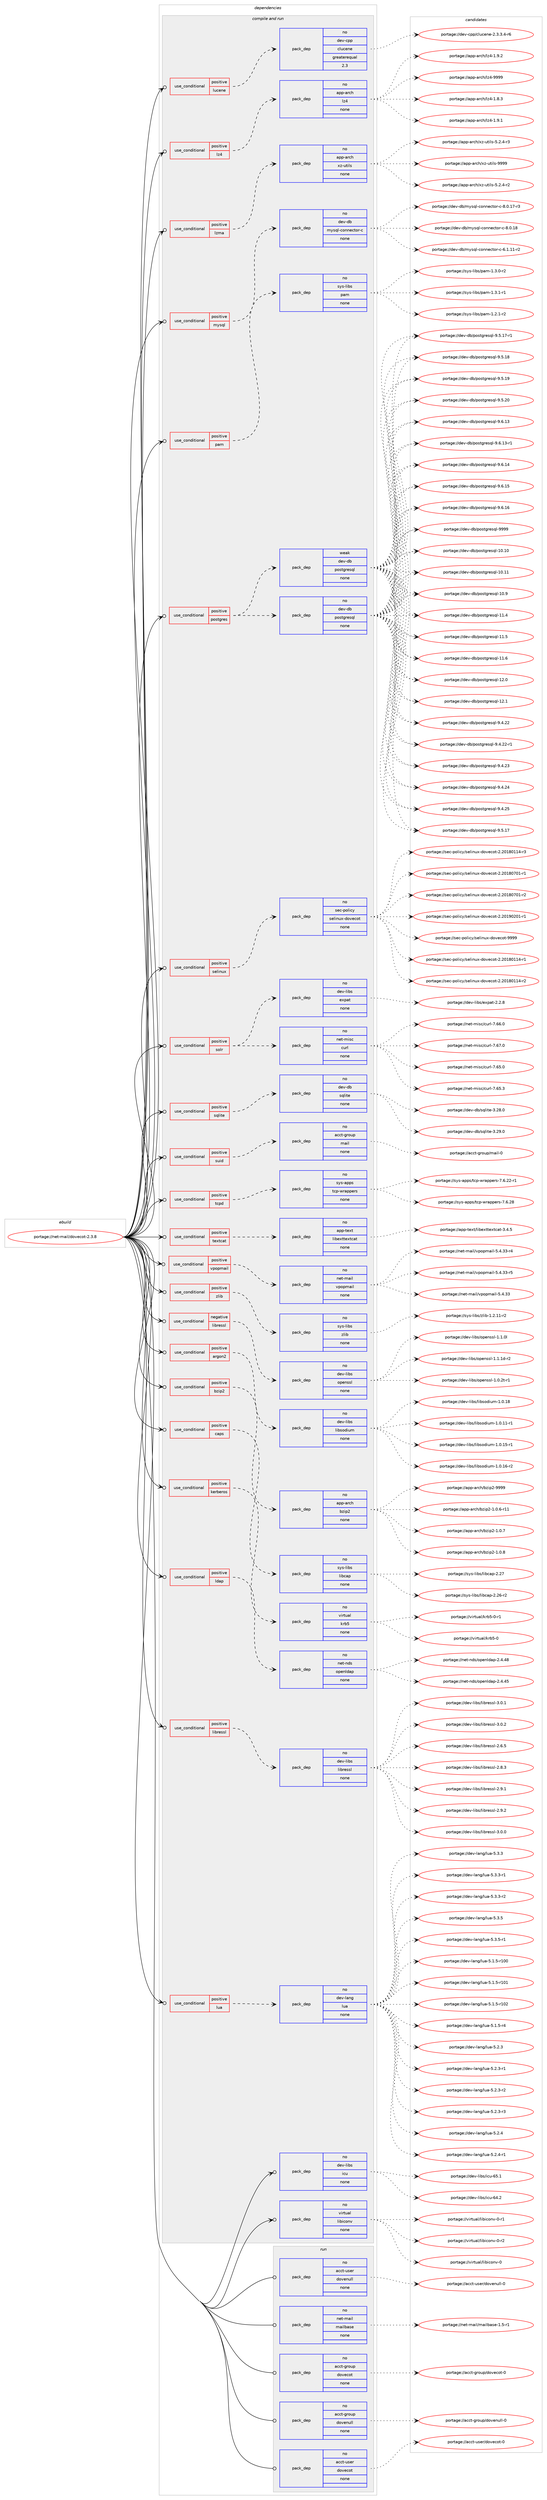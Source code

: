 digraph prolog {

# *************
# Graph options
# *************

newrank=true;
concentrate=true;
compound=true;
graph [rankdir=LR,fontname=Helvetica,fontsize=10,ranksep=1.5];#, ranksep=2.5, nodesep=0.2];
edge  [arrowhead=vee];
node  [fontname=Helvetica,fontsize=10];

# **********
# The ebuild
# **********

subgraph cluster_leftcol {
color=gray;
rank=same;
label=<<i>ebuild</i>>;
id [label="portage://net-mail/dovecot-2.3.8", color=red, width=4, href="../net-mail/dovecot-2.3.8.svg"];
}

# ****************
# The dependencies
# ****************

subgraph cluster_midcol {
color=gray;
label=<<i>dependencies</i>>;
subgraph cluster_compile {
fillcolor="#eeeeee";
style=filled;
label=<<i>compile</i>>;
}
subgraph cluster_compileandrun {
fillcolor="#eeeeee";
style=filled;
label=<<i>compile and run</i>>;
subgraph cond90766 {
dependency362582 [label=<<TABLE BORDER="0" CELLBORDER="1" CELLSPACING="0" CELLPADDING="4"><TR><TD ROWSPAN="3" CELLPADDING="10">use_conditional</TD></TR><TR><TD>negative</TD></TR><TR><TD>libressl</TD></TR></TABLE>>, shape=none, color=red];
subgraph pack265773 {
dependency362583 [label=<<TABLE BORDER="0" CELLBORDER="1" CELLSPACING="0" CELLPADDING="4" WIDTH="220"><TR><TD ROWSPAN="6" CELLPADDING="30">pack_dep</TD></TR><TR><TD WIDTH="110">no</TD></TR><TR><TD>dev-libs</TD></TR><TR><TD>openssl</TD></TR><TR><TD>none</TD></TR><TR><TD></TD></TR></TABLE>>, shape=none, color=blue];
}
dependency362582:e -> dependency362583:w [weight=20,style="dashed",arrowhead="vee"];
}
id:e -> dependency362582:w [weight=20,style="solid",arrowhead="odotvee"];
subgraph cond90767 {
dependency362584 [label=<<TABLE BORDER="0" CELLBORDER="1" CELLSPACING="0" CELLPADDING="4"><TR><TD ROWSPAN="3" CELLPADDING="10">use_conditional</TD></TR><TR><TD>positive</TD></TR><TR><TD>argon2</TD></TR></TABLE>>, shape=none, color=red];
subgraph pack265774 {
dependency362585 [label=<<TABLE BORDER="0" CELLBORDER="1" CELLSPACING="0" CELLPADDING="4" WIDTH="220"><TR><TD ROWSPAN="6" CELLPADDING="30">pack_dep</TD></TR><TR><TD WIDTH="110">no</TD></TR><TR><TD>dev-libs</TD></TR><TR><TD>libsodium</TD></TR><TR><TD>none</TD></TR><TR><TD></TD></TR></TABLE>>, shape=none, color=blue];
}
dependency362584:e -> dependency362585:w [weight=20,style="dashed",arrowhead="vee"];
}
id:e -> dependency362584:w [weight=20,style="solid",arrowhead="odotvee"];
subgraph cond90768 {
dependency362586 [label=<<TABLE BORDER="0" CELLBORDER="1" CELLSPACING="0" CELLPADDING="4"><TR><TD ROWSPAN="3" CELLPADDING="10">use_conditional</TD></TR><TR><TD>positive</TD></TR><TR><TD>bzip2</TD></TR></TABLE>>, shape=none, color=red];
subgraph pack265775 {
dependency362587 [label=<<TABLE BORDER="0" CELLBORDER="1" CELLSPACING="0" CELLPADDING="4" WIDTH="220"><TR><TD ROWSPAN="6" CELLPADDING="30">pack_dep</TD></TR><TR><TD WIDTH="110">no</TD></TR><TR><TD>app-arch</TD></TR><TR><TD>bzip2</TD></TR><TR><TD>none</TD></TR><TR><TD></TD></TR></TABLE>>, shape=none, color=blue];
}
dependency362586:e -> dependency362587:w [weight=20,style="dashed",arrowhead="vee"];
}
id:e -> dependency362586:w [weight=20,style="solid",arrowhead="odotvee"];
subgraph cond90769 {
dependency362588 [label=<<TABLE BORDER="0" CELLBORDER="1" CELLSPACING="0" CELLPADDING="4"><TR><TD ROWSPAN="3" CELLPADDING="10">use_conditional</TD></TR><TR><TD>positive</TD></TR><TR><TD>caps</TD></TR></TABLE>>, shape=none, color=red];
subgraph pack265776 {
dependency362589 [label=<<TABLE BORDER="0" CELLBORDER="1" CELLSPACING="0" CELLPADDING="4" WIDTH="220"><TR><TD ROWSPAN="6" CELLPADDING="30">pack_dep</TD></TR><TR><TD WIDTH="110">no</TD></TR><TR><TD>sys-libs</TD></TR><TR><TD>libcap</TD></TR><TR><TD>none</TD></TR><TR><TD></TD></TR></TABLE>>, shape=none, color=blue];
}
dependency362588:e -> dependency362589:w [weight=20,style="dashed",arrowhead="vee"];
}
id:e -> dependency362588:w [weight=20,style="solid",arrowhead="odotvee"];
subgraph cond90770 {
dependency362590 [label=<<TABLE BORDER="0" CELLBORDER="1" CELLSPACING="0" CELLPADDING="4"><TR><TD ROWSPAN="3" CELLPADDING="10">use_conditional</TD></TR><TR><TD>positive</TD></TR><TR><TD>kerberos</TD></TR></TABLE>>, shape=none, color=red];
subgraph pack265777 {
dependency362591 [label=<<TABLE BORDER="0" CELLBORDER="1" CELLSPACING="0" CELLPADDING="4" WIDTH="220"><TR><TD ROWSPAN="6" CELLPADDING="30">pack_dep</TD></TR><TR><TD WIDTH="110">no</TD></TR><TR><TD>virtual</TD></TR><TR><TD>krb5</TD></TR><TR><TD>none</TD></TR><TR><TD></TD></TR></TABLE>>, shape=none, color=blue];
}
dependency362590:e -> dependency362591:w [weight=20,style="dashed",arrowhead="vee"];
}
id:e -> dependency362590:w [weight=20,style="solid",arrowhead="odotvee"];
subgraph cond90771 {
dependency362592 [label=<<TABLE BORDER="0" CELLBORDER="1" CELLSPACING="0" CELLPADDING="4"><TR><TD ROWSPAN="3" CELLPADDING="10">use_conditional</TD></TR><TR><TD>positive</TD></TR><TR><TD>ldap</TD></TR></TABLE>>, shape=none, color=red];
subgraph pack265778 {
dependency362593 [label=<<TABLE BORDER="0" CELLBORDER="1" CELLSPACING="0" CELLPADDING="4" WIDTH="220"><TR><TD ROWSPAN="6" CELLPADDING="30">pack_dep</TD></TR><TR><TD WIDTH="110">no</TD></TR><TR><TD>net-nds</TD></TR><TR><TD>openldap</TD></TR><TR><TD>none</TD></TR><TR><TD></TD></TR></TABLE>>, shape=none, color=blue];
}
dependency362592:e -> dependency362593:w [weight=20,style="dashed",arrowhead="vee"];
}
id:e -> dependency362592:w [weight=20,style="solid",arrowhead="odotvee"];
subgraph cond90772 {
dependency362594 [label=<<TABLE BORDER="0" CELLBORDER="1" CELLSPACING="0" CELLPADDING="4"><TR><TD ROWSPAN="3" CELLPADDING="10">use_conditional</TD></TR><TR><TD>positive</TD></TR><TR><TD>libressl</TD></TR></TABLE>>, shape=none, color=red];
subgraph pack265779 {
dependency362595 [label=<<TABLE BORDER="0" CELLBORDER="1" CELLSPACING="0" CELLPADDING="4" WIDTH="220"><TR><TD ROWSPAN="6" CELLPADDING="30">pack_dep</TD></TR><TR><TD WIDTH="110">no</TD></TR><TR><TD>dev-libs</TD></TR><TR><TD>libressl</TD></TR><TR><TD>none</TD></TR><TR><TD></TD></TR></TABLE>>, shape=none, color=blue];
}
dependency362594:e -> dependency362595:w [weight=20,style="dashed",arrowhead="vee"];
}
id:e -> dependency362594:w [weight=20,style="solid",arrowhead="odotvee"];
subgraph cond90773 {
dependency362596 [label=<<TABLE BORDER="0" CELLBORDER="1" CELLSPACING="0" CELLPADDING="4"><TR><TD ROWSPAN="3" CELLPADDING="10">use_conditional</TD></TR><TR><TD>positive</TD></TR><TR><TD>lua</TD></TR></TABLE>>, shape=none, color=red];
subgraph pack265780 {
dependency362597 [label=<<TABLE BORDER="0" CELLBORDER="1" CELLSPACING="0" CELLPADDING="4" WIDTH="220"><TR><TD ROWSPAN="6" CELLPADDING="30">pack_dep</TD></TR><TR><TD WIDTH="110">no</TD></TR><TR><TD>dev-lang</TD></TR><TR><TD>lua</TD></TR><TR><TD>none</TD></TR><TR><TD></TD></TR></TABLE>>, shape=none, color=blue];
}
dependency362596:e -> dependency362597:w [weight=20,style="dashed",arrowhead="vee"];
}
id:e -> dependency362596:w [weight=20,style="solid",arrowhead="odotvee"];
subgraph cond90774 {
dependency362598 [label=<<TABLE BORDER="0" CELLBORDER="1" CELLSPACING="0" CELLPADDING="4"><TR><TD ROWSPAN="3" CELLPADDING="10">use_conditional</TD></TR><TR><TD>positive</TD></TR><TR><TD>lucene</TD></TR></TABLE>>, shape=none, color=red];
subgraph pack265781 {
dependency362599 [label=<<TABLE BORDER="0" CELLBORDER="1" CELLSPACING="0" CELLPADDING="4" WIDTH="220"><TR><TD ROWSPAN="6" CELLPADDING="30">pack_dep</TD></TR><TR><TD WIDTH="110">no</TD></TR><TR><TD>dev-cpp</TD></TR><TR><TD>clucene</TD></TR><TR><TD>greaterequal</TD></TR><TR><TD>2.3</TD></TR></TABLE>>, shape=none, color=blue];
}
dependency362598:e -> dependency362599:w [weight=20,style="dashed",arrowhead="vee"];
}
id:e -> dependency362598:w [weight=20,style="solid",arrowhead="odotvee"];
subgraph cond90775 {
dependency362600 [label=<<TABLE BORDER="0" CELLBORDER="1" CELLSPACING="0" CELLPADDING="4"><TR><TD ROWSPAN="3" CELLPADDING="10">use_conditional</TD></TR><TR><TD>positive</TD></TR><TR><TD>lz4</TD></TR></TABLE>>, shape=none, color=red];
subgraph pack265782 {
dependency362601 [label=<<TABLE BORDER="0" CELLBORDER="1" CELLSPACING="0" CELLPADDING="4" WIDTH="220"><TR><TD ROWSPAN="6" CELLPADDING="30">pack_dep</TD></TR><TR><TD WIDTH="110">no</TD></TR><TR><TD>app-arch</TD></TR><TR><TD>lz4</TD></TR><TR><TD>none</TD></TR><TR><TD></TD></TR></TABLE>>, shape=none, color=blue];
}
dependency362600:e -> dependency362601:w [weight=20,style="dashed",arrowhead="vee"];
}
id:e -> dependency362600:w [weight=20,style="solid",arrowhead="odotvee"];
subgraph cond90776 {
dependency362602 [label=<<TABLE BORDER="0" CELLBORDER="1" CELLSPACING="0" CELLPADDING="4"><TR><TD ROWSPAN="3" CELLPADDING="10">use_conditional</TD></TR><TR><TD>positive</TD></TR><TR><TD>lzma</TD></TR></TABLE>>, shape=none, color=red];
subgraph pack265783 {
dependency362603 [label=<<TABLE BORDER="0" CELLBORDER="1" CELLSPACING="0" CELLPADDING="4" WIDTH="220"><TR><TD ROWSPAN="6" CELLPADDING="30">pack_dep</TD></TR><TR><TD WIDTH="110">no</TD></TR><TR><TD>app-arch</TD></TR><TR><TD>xz-utils</TD></TR><TR><TD>none</TD></TR><TR><TD></TD></TR></TABLE>>, shape=none, color=blue];
}
dependency362602:e -> dependency362603:w [weight=20,style="dashed",arrowhead="vee"];
}
id:e -> dependency362602:w [weight=20,style="solid",arrowhead="odotvee"];
subgraph cond90777 {
dependency362604 [label=<<TABLE BORDER="0" CELLBORDER="1" CELLSPACING="0" CELLPADDING="4"><TR><TD ROWSPAN="3" CELLPADDING="10">use_conditional</TD></TR><TR><TD>positive</TD></TR><TR><TD>mysql</TD></TR></TABLE>>, shape=none, color=red];
subgraph pack265784 {
dependency362605 [label=<<TABLE BORDER="0" CELLBORDER="1" CELLSPACING="0" CELLPADDING="4" WIDTH="220"><TR><TD ROWSPAN="6" CELLPADDING="30">pack_dep</TD></TR><TR><TD WIDTH="110">no</TD></TR><TR><TD>dev-db</TD></TR><TR><TD>mysql-connector-c</TD></TR><TR><TD>none</TD></TR><TR><TD></TD></TR></TABLE>>, shape=none, color=blue];
}
dependency362604:e -> dependency362605:w [weight=20,style="dashed",arrowhead="vee"];
}
id:e -> dependency362604:w [weight=20,style="solid",arrowhead="odotvee"];
subgraph cond90778 {
dependency362606 [label=<<TABLE BORDER="0" CELLBORDER="1" CELLSPACING="0" CELLPADDING="4"><TR><TD ROWSPAN="3" CELLPADDING="10">use_conditional</TD></TR><TR><TD>positive</TD></TR><TR><TD>pam</TD></TR></TABLE>>, shape=none, color=red];
subgraph pack265785 {
dependency362607 [label=<<TABLE BORDER="0" CELLBORDER="1" CELLSPACING="0" CELLPADDING="4" WIDTH="220"><TR><TD ROWSPAN="6" CELLPADDING="30">pack_dep</TD></TR><TR><TD WIDTH="110">no</TD></TR><TR><TD>sys-libs</TD></TR><TR><TD>pam</TD></TR><TR><TD>none</TD></TR><TR><TD></TD></TR></TABLE>>, shape=none, color=blue];
}
dependency362606:e -> dependency362607:w [weight=20,style="dashed",arrowhead="vee"];
}
id:e -> dependency362606:w [weight=20,style="solid",arrowhead="odotvee"];
subgraph cond90779 {
dependency362608 [label=<<TABLE BORDER="0" CELLBORDER="1" CELLSPACING="0" CELLPADDING="4"><TR><TD ROWSPAN="3" CELLPADDING="10">use_conditional</TD></TR><TR><TD>positive</TD></TR><TR><TD>postgres</TD></TR></TABLE>>, shape=none, color=red];
subgraph pack265786 {
dependency362609 [label=<<TABLE BORDER="0" CELLBORDER="1" CELLSPACING="0" CELLPADDING="4" WIDTH="220"><TR><TD ROWSPAN="6" CELLPADDING="30">pack_dep</TD></TR><TR><TD WIDTH="110">no</TD></TR><TR><TD>dev-db</TD></TR><TR><TD>postgresql</TD></TR><TR><TD>none</TD></TR><TR><TD></TD></TR></TABLE>>, shape=none, color=blue];
}
dependency362608:e -> dependency362609:w [weight=20,style="dashed",arrowhead="vee"];
subgraph pack265787 {
dependency362610 [label=<<TABLE BORDER="0" CELLBORDER="1" CELLSPACING="0" CELLPADDING="4" WIDTH="220"><TR><TD ROWSPAN="6" CELLPADDING="30">pack_dep</TD></TR><TR><TD WIDTH="110">weak</TD></TR><TR><TD>dev-db</TD></TR><TR><TD>postgresql</TD></TR><TR><TD>none</TD></TR><TR><TD></TD></TR></TABLE>>, shape=none, color=blue];
}
dependency362608:e -> dependency362610:w [weight=20,style="dashed",arrowhead="vee"];
}
id:e -> dependency362608:w [weight=20,style="solid",arrowhead="odotvee"];
subgraph cond90780 {
dependency362611 [label=<<TABLE BORDER="0" CELLBORDER="1" CELLSPACING="0" CELLPADDING="4"><TR><TD ROWSPAN="3" CELLPADDING="10">use_conditional</TD></TR><TR><TD>positive</TD></TR><TR><TD>selinux</TD></TR></TABLE>>, shape=none, color=red];
subgraph pack265788 {
dependency362612 [label=<<TABLE BORDER="0" CELLBORDER="1" CELLSPACING="0" CELLPADDING="4" WIDTH="220"><TR><TD ROWSPAN="6" CELLPADDING="30">pack_dep</TD></TR><TR><TD WIDTH="110">no</TD></TR><TR><TD>sec-policy</TD></TR><TR><TD>selinux-dovecot</TD></TR><TR><TD>none</TD></TR><TR><TD></TD></TR></TABLE>>, shape=none, color=blue];
}
dependency362611:e -> dependency362612:w [weight=20,style="dashed",arrowhead="vee"];
}
id:e -> dependency362611:w [weight=20,style="solid",arrowhead="odotvee"];
subgraph cond90781 {
dependency362613 [label=<<TABLE BORDER="0" CELLBORDER="1" CELLSPACING="0" CELLPADDING="4"><TR><TD ROWSPAN="3" CELLPADDING="10">use_conditional</TD></TR><TR><TD>positive</TD></TR><TR><TD>solr</TD></TR></TABLE>>, shape=none, color=red];
subgraph pack265789 {
dependency362614 [label=<<TABLE BORDER="0" CELLBORDER="1" CELLSPACING="0" CELLPADDING="4" WIDTH="220"><TR><TD ROWSPAN="6" CELLPADDING="30">pack_dep</TD></TR><TR><TD WIDTH="110">no</TD></TR><TR><TD>net-misc</TD></TR><TR><TD>curl</TD></TR><TR><TD>none</TD></TR><TR><TD></TD></TR></TABLE>>, shape=none, color=blue];
}
dependency362613:e -> dependency362614:w [weight=20,style="dashed",arrowhead="vee"];
subgraph pack265790 {
dependency362615 [label=<<TABLE BORDER="0" CELLBORDER="1" CELLSPACING="0" CELLPADDING="4" WIDTH="220"><TR><TD ROWSPAN="6" CELLPADDING="30">pack_dep</TD></TR><TR><TD WIDTH="110">no</TD></TR><TR><TD>dev-libs</TD></TR><TR><TD>expat</TD></TR><TR><TD>none</TD></TR><TR><TD></TD></TR></TABLE>>, shape=none, color=blue];
}
dependency362613:e -> dependency362615:w [weight=20,style="dashed",arrowhead="vee"];
}
id:e -> dependency362613:w [weight=20,style="solid",arrowhead="odotvee"];
subgraph cond90782 {
dependency362616 [label=<<TABLE BORDER="0" CELLBORDER="1" CELLSPACING="0" CELLPADDING="4"><TR><TD ROWSPAN="3" CELLPADDING="10">use_conditional</TD></TR><TR><TD>positive</TD></TR><TR><TD>sqlite</TD></TR></TABLE>>, shape=none, color=red];
subgraph pack265791 {
dependency362617 [label=<<TABLE BORDER="0" CELLBORDER="1" CELLSPACING="0" CELLPADDING="4" WIDTH="220"><TR><TD ROWSPAN="6" CELLPADDING="30">pack_dep</TD></TR><TR><TD WIDTH="110">no</TD></TR><TR><TD>dev-db</TD></TR><TR><TD>sqlite</TD></TR><TR><TD>none</TD></TR><TR><TD></TD></TR></TABLE>>, shape=none, color=blue];
}
dependency362616:e -> dependency362617:w [weight=20,style="dashed",arrowhead="vee"];
}
id:e -> dependency362616:w [weight=20,style="solid",arrowhead="odotvee"];
subgraph cond90783 {
dependency362618 [label=<<TABLE BORDER="0" CELLBORDER="1" CELLSPACING="0" CELLPADDING="4"><TR><TD ROWSPAN="3" CELLPADDING="10">use_conditional</TD></TR><TR><TD>positive</TD></TR><TR><TD>suid</TD></TR></TABLE>>, shape=none, color=red];
subgraph pack265792 {
dependency362619 [label=<<TABLE BORDER="0" CELLBORDER="1" CELLSPACING="0" CELLPADDING="4" WIDTH="220"><TR><TD ROWSPAN="6" CELLPADDING="30">pack_dep</TD></TR><TR><TD WIDTH="110">no</TD></TR><TR><TD>acct-group</TD></TR><TR><TD>mail</TD></TR><TR><TD>none</TD></TR><TR><TD></TD></TR></TABLE>>, shape=none, color=blue];
}
dependency362618:e -> dependency362619:w [weight=20,style="dashed",arrowhead="vee"];
}
id:e -> dependency362618:w [weight=20,style="solid",arrowhead="odotvee"];
subgraph cond90784 {
dependency362620 [label=<<TABLE BORDER="0" CELLBORDER="1" CELLSPACING="0" CELLPADDING="4"><TR><TD ROWSPAN="3" CELLPADDING="10">use_conditional</TD></TR><TR><TD>positive</TD></TR><TR><TD>tcpd</TD></TR></TABLE>>, shape=none, color=red];
subgraph pack265793 {
dependency362621 [label=<<TABLE BORDER="0" CELLBORDER="1" CELLSPACING="0" CELLPADDING="4" WIDTH="220"><TR><TD ROWSPAN="6" CELLPADDING="30">pack_dep</TD></TR><TR><TD WIDTH="110">no</TD></TR><TR><TD>sys-apps</TD></TR><TR><TD>tcp-wrappers</TD></TR><TR><TD>none</TD></TR><TR><TD></TD></TR></TABLE>>, shape=none, color=blue];
}
dependency362620:e -> dependency362621:w [weight=20,style="dashed",arrowhead="vee"];
}
id:e -> dependency362620:w [weight=20,style="solid",arrowhead="odotvee"];
subgraph cond90785 {
dependency362622 [label=<<TABLE BORDER="0" CELLBORDER="1" CELLSPACING="0" CELLPADDING="4"><TR><TD ROWSPAN="3" CELLPADDING="10">use_conditional</TD></TR><TR><TD>positive</TD></TR><TR><TD>textcat</TD></TR></TABLE>>, shape=none, color=red];
subgraph pack265794 {
dependency362623 [label=<<TABLE BORDER="0" CELLBORDER="1" CELLSPACING="0" CELLPADDING="4" WIDTH="220"><TR><TD ROWSPAN="6" CELLPADDING="30">pack_dep</TD></TR><TR><TD WIDTH="110">no</TD></TR><TR><TD>app-text</TD></TR><TR><TD>libexttextcat</TD></TR><TR><TD>none</TD></TR><TR><TD></TD></TR></TABLE>>, shape=none, color=blue];
}
dependency362622:e -> dependency362623:w [weight=20,style="dashed",arrowhead="vee"];
}
id:e -> dependency362622:w [weight=20,style="solid",arrowhead="odotvee"];
subgraph cond90786 {
dependency362624 [label=<<TABLE BORDER="0" CELLBORDER="1" CELLSPACING="0" CELLPADDING="4"><TR><TD ROWSPAN="3" CELLPADDING="10">use_conditional</TD></TR><TR><TD>positive</TD></TR><TR><TD>vpopmail</TD></TR></TABLE>>, shape=none, color=red];
subgraph pack265795 {
dependency362625 [label=<<TABLE BORDER="0" CELLBORDER="1" CELLSPACING="0" CELLPADDING="4" WIDTH="220"><TR><TD ROWSPAN="6" CELLPADDING="30">pack_dep</TD></TR><TR><TD WIDTH="110">no</TD></TR><TR><TD>net-mail</TD></TR><TR><TD>vpopmail</TD></TR><TR><TD>none</TD></TR><TR><TD></TD></TR></TABLE>>, shape=none, color=blue];
}
dependency362624:e -> dependency362625:w [weight=20,style="dashed",arrowhead="vee"];
}
id:e -> dependency362624:w [weight=20,style="solid",arrowhead="odotvee"];
subgraph cond90787 {
dependency362626 [label=<<TABLE BORDER="0" CELLBORDER="1" CELLSPACING="0" CELLPADDING="4"><TR><TD ROWSPAN="3" CELLPADDING="10">use_conditional</TD></TR><TR><TD>positive</TD></TR><TR><TD>zlib</TD></TR></TABLE>>, shape=none, color=red];
subgraph pack265796 {
dependency362627 [label=<<TABLE BORDER="0" CELLBORDER="1" CELLSPACING="0" CELLPADDING="4" WIDTH="220"><TR><TD ROWSPAN="6" CELLPADDING="30">pack_dep</TD></TR><TR><TD WIDTH="110">no</TD></TR><TR><TD>sys-libs</TD></TR><TR><TD>zlib</TD></TR><TR><TD>none</TD></TR><TR><TD></TD></TR></TABLE>>, shape=none, color=blue];
}
dependency362626:e -> dependency362627:w [weight=20,style="dashed",arrowhead="vee"];
}
id:e -> dependency362626:w [weight=20,style="solid",arrowhead="odotvee"];
subgraph pack265797 {
dependency362628 [label=<<TABLE BORDER="0" CELLBORDER="1" CELLSPACING="0" CELLPADDING="4" WIDTH="220"><TR><TD ROWSPAN="6" CELLPADDING="30">pack_dep</TD></TR><TR><TD WIDTH="110">no</TD></TR><TR><TD>dev-libs</TD></TR><TR><TD>icu</TD></TR><TR><TD>none</TD></TR><TR><TD></TD></TR></TABLE>>, shape=none, color=blue];
}
id:e -> dependency362628:w [weight=20,style="solid",arrowhead="odotvee"];
subgraph pack265798 {
dependency362629 [label=<<TABLE BORDER="0" CELLBORDER="1" CELLSPACING="0" CELLPADDING="4" WIDTH="220"><TR><TD ROWSPAN="6" CELLPADDING="30">pack_dep</TD></TR><TR><TD WIDTH="110">no</TD></TR><TR><TD>virtual</TD></TR><TR><TD>libiconv</TD></TR><TR><TD>none</TD></TR><TR><TD></TD></TR></TABLE>>, shape=none, color=blue];
}
id:e -> dependency362629:w [weight=20,style="solid",arrowhead="odotvee"];
}
subgraph cluster_run {
fillcolor="#eeeeee";
style=filled;
label=<<i>run</i>>;
subgraph pack265799 {
dependency362630 [label=<<TABLE BORDER="0" CELLBORDER="1" CELLSPACING="0" CELLPADDING="4" WIDTH="220"><TR><TD ROWSPAN="6" CELLPADDING="30">pack_dep</TD></TR><TR><TD WIDTH="110">no</TD></TR><TR><TD>acct-group</TD></TR><TR><TD>dovecot</TD></TR><TR><TD>none</TD></TR><TR><TD></TD></TR></TABLE>>, shape=none, color=blue];
}
id:e -> dependency362630:w [weight=20,style="solid",arrowhead="odot"];
subgraph pack265800 {
dependency362631 [label=<<TABLE BORDER="0" CELLBORDER="1" CELLSPACING="0" CELLPADDING="4" WIDTH="220"><TR><TD ROWSPAN="6" CELLPADDING="30">pack_dep</TD></TR><TR><TD WIDTH="110">no</TD></TR><TR><TD>acct-group</TD></TR><TR><TD>dovenull</TD></TR><TR><TD>none</TD></TR><TR><TD></TD></TR></TABLE>>, shape=none, color=blue];
}
id:e -> dependency362631:w [weight=20,style="solid",arrowhead="odot"];
subgraph pack265801 {
dependency362632 [label=<<TABLE BORDER="0" CELLBORDER="1" CELLSPACING="0" CELLPADDING="4" WIDTH="220"><TR><TD ROWSPAN="6" CELLPADDING="30">pack_dep</TD></TR><TR><TD WIDTH="110">no</TD></TR><TR><TD>acct-user</TD></TR><TR><TD>dovecot</TD></TR><TR><TD>none</TD></TR><TR><TD></TD></TR></TABLE>>, shape=none, color=blue];
}
id:e -> dependency362632:w [weight=20,style="solid",arrowhead="odot"];
subgraph pack265802 {
dependency362633 [label=<<TABLE BORDER="0" CELLBORDER="1" CELLSPACING="0" CELLPADDING="4" WIDTH="220"><TR><TD ROWSPAN="6" CELLPADDING="30">pack_dep</TD></TR><TR><TD WIDTH="110">no</TD></TR><TR><TD>acct-user</TD></TR><TR><TD>dovenull</TD></TR><TR><TD>none</TD></TR><TR><TD></TD></TR></TABLE>>, shape=none, color=blue];
}
id:e -> dependency362633:w [weight=20,style="solid",arrowhead="odot"];
subgraph pack265803 {
dependency362634 [label=<<TABLE BORDER="0" CELLBORDER="1" CELLSPACING="0" CELLPADDING="4" WIDTH="220"><TR><TD ROWSPAN="6" CELLPADDING="30">pack_dep</TD></TR><TR><TD WIDTH="110">no</TD></TR><TR><TD>net-mail</TD></TR><TR><TD>mailbase</TD></TR><TR><TD>none</TD></TR><TR><TD></TD></TR></TABLE>>, shape=none, color=blue];
}
id:e -> dependency362634:w [weight=20,style="solid",arrowhead="odot"];
}
}

# **************
# The candidates
# **************

subgraph cluster_choices {
rank=same;
color=gray;
label=<<i>candidates</i>>;

subgraph choice265773 {
color=black;
nodesep=1;
choiceportage1001011184510810598115471111121011101151151084549464846501164511449 [label="portage://dev-libs/openssl-1.0.2t-r1", color=red, width=4,href="../dev-libs/openssl-1.0.2t-r1.svg"];
choiceportage100101118451081059811547111112101110115115108454946494648108 [label="portage://dev-libs/openssl-1.1.0l", color=red, width=4,href="../dev-libs/openssl-1.1.0l.svg"];
choiceportage1001011184510810598115471111121011101151151084549464946491004511450 [label="portage://dev-libs/openssl-1.1.1d-r2", color=red, width=4,href="../dev-libs/openssl-1.1.1d-r2.svg"];
dependency362583:e -> choiceportage1001011184510810598115471111121011101151151084549464846501164511449:w [style=dotted,weight="100"];
dependency362583:e -> choiceportage100101118451081059811547111112101110115115108454946494648108:w [style=dotted,weight="100"];
dependency362583:e -> choiceportage1001011184510810598115471111121011101151151084549464946491004511450:w [style=dotted,weight="100"];
}
subgraph choice265774 {
color=black;
nodesep=1;
choiceportage10010111845108105981154710810598115111100105117109454946484649494511449 [label="portage://dev-libs/libsodium-1.0.11-r1", color=red, width=4,href="../dev-libs/libsodium-1.0.11-r1.svg"];
choiceportage10010111845108105981154710810598115111100105117109454946484649534511449 [label="portage://dev-libs/libsodium-1.0.15-r1", color=red, width=4,href="../dev-libs/libsodium-1.0.15-r1.svg"];
choiceportage10010111845108105981154710810598115111100105117109454946484649544511450 [label="portage://dev-libs/libsodium-1.0.16-r2", color=red, width=4,href="../dev-libs/libsodium-1.0.16-r2.svg"];
choiceportage1001011184510810598115471081059811511110010511710945494648464956 [label="portage://dev-libs/libsodium-1.0.18", color=red, width=4,href="../dev-libs/libsodium-1.0.18.svg"];
dependency362585:e -> choiceportage10010111845108105981154710810598115111100105117109454946484649494511449:w [style=dotted,weight="100"];
dependency362585:e -> choiceportage10010111845108105981154710810598115111100105117109454946484649534511449:w [style=dotted,weight="100"];
dependency362585:e -> choiceportage10010111845108105981154710810598115111100105117109454946484649544511450:w [style=dotted,weight="100"];
dependency362585:e -> choiceportage1001011184510810598115471081059811511110010511710945494648464956:w [style=dotted,weight="100"];
}
subgraph choice265775 {
color=black;
nodesep=1;
choiceportage97112112459711499104479812210511250454946484654451144949 [label="portage://app-arch/bzip2-1.0.6-r11", color=red, width=4,href="../app-arch/bzip2-1.0.6-r11.svg"];
choiceportage97112112459711499104479812210511250454946484655 [label="portage://app-arch/bzip2-1.0.7", color=red, width=4,href="../app-arch/bzip2-1.0.7.svg"];
choiceportage97112112459711499104479812210511250454946484656 [label="portage://app-arch/bzip2-1.0.8", color=red, width=4,href="../app-arch/bzip2-1.0.8.svg"];
choiceportage971121124597114991044798122105112504557575757 [label="portage://app-arch/bzip2-9999", color=red, width=4,href="../app-arch/bzip2-9999.svg"];
dependency362587:e -> choiceportage97112112459711499104479812210511250454946484654451144949:w [style=dotted,weight="100"];
dependency362587:e -> choiceportage97112112459711499104479812210511250454946484655:w [style=dotted,weight="100"];
dependency362587:e -> choiceportage97112112459711499104479812210511250454946484656:w [style=dotted,weight="100"];
dependency362587:e -> choiceportage971121124597114991044798122105112504557575757:w [style=dotted,weight="100"];
}
subgraph choice265776 {
color=black;
nodesep=1;
choiceportage11512111545108105981154710810598999711245504650544511450 [label="portage://sys-libs/libcap-2.26-r2", color=red, width=4,href="../sys-libs/libcap-2.26-r2.svg"];
choiceportage1151211154510810598115471081059899971124550465055 [label="portage://sys-libs/libcap-2.27", color=red, width=4,href="../sys-libs/libcap-2.27.svg"];
dependency362589:e -> choiceportage11512111545108105981154710810598999711245504650544511450:w [style=dotted,weight="100"];
dependency362589:e -> choiceportage1151211154510810598115471081059899971124550465055:w [style=dotted,weight="100"];
}
subgraph choice265777 {
color=black;
nodesep=1;
choiceportage118105114116117971084710711498534548 [label="portage://virtual/krb5-0", color=red, width=4,href="../virtual/krb5-0.svg"];
choiceportage1181051141161179710847107114985345484511449 [label="portage://virtual/krb5-0-r1", color=red, width=4,href="../virtual/krb5-0-r1.svg"];
dependency362591:e -> choiceportage118105114116117971084710711498534548:w [style=dotted,weight="100"];
dependency362591:e -> choiceportage1181051141161179710847107114985345484511449:w [style=dotted,weight="100"];
}
subgraph choice265778 {
color=black;
nodesep=1;
choiceportage11010111645110100115471111121011101081009711245504652465253 [label="portage://net-nds/openldap-2.4.45", color=red, width=4,href="../net-nds/openldap-2.4.45.svg"];
choiceportage11010111645110100115471111121011101081009711245504652465256 [label="portage://net-nds/openldap-2.4.48", color=red, width=4,href="../net-nds/openldap-2.4.48.svg"];
dependency362593:e -> choiceportage11010111645110100115471111121011101081009711245504652465253:w [style=dotted,weight="100"];
dependency362593:e -> choiceportage11010111645110100115471111121011101081009711245504652465256:w [style=dotted,weight="100"];
}
subgraph choice265779 {
color=black;
nodesep=1;
choiceportage10010111845108105981154710810598114101115115108455046544653 [label="portage://dev-libs/libressl-2.6.5", color=red, width=4,href="../dev-libs/libressl-2.6.5.svg"];
choiceportage10010111845108105981154710810598114101115115108455046564651 [label="portage://dev-libs/libressl-2.8.3", color=red, width=4,href="../dev-libs/libressl-2.8.3.svg"];
choiceportage10010111845108105981154710810598114101115115108455046574649 [label="portage://dev-libs/libressl-2.9.1", color=red, width=4,href="../dev-libs/libressl-2.9.1.svg"];
choiceportage10010111845108105981154710810598114101115115108455046574650 [label="portage://dev-libs/libressl-2.9.2", color=red, width=4,href="../dev-libs/libressl-2.9.2.svg"];
choiceportage10010111845108105981154710810598114101115115108455146484648 [label="portage://dev-libs/libressl-3.0.0", color=red, width=4,href="../dev-libs/libressl-3.0.0.svg"];
choiceportage10010111845108105981154710810598114101115115108455146484649 [label="portage://dev-libs/libressl-3.0.1", color=red, width=4,href="../dev-libs/libressl-3.0.1.svg"];
choiceportage10010111845108105981154710810598114101115115108455146484650 [label="portage://dev-libs/libressl-3.0.2", color=red, width=4,href="../dev-libs/libressl-3.0.2.svg"];
dependency362595:e -> choiceportage10010111845108105981154710810598114101115115108455046544653:w [style=dotted,weight="100"];
dependency362595:e -> choiceportage10010111845108105981154710810598114101115115108455046564651:w [style=dotted,weight="100"];
dependency362595:e -> choiceportage10010111845108105981154710810598114101115115108455046574649:w [style=dotted,weight="100"];
dependency362595:e -> choiceportage10010111845108105981154710810598114101115115108455046574650:w [style=dotted,weight="100"];
dependency362595:e -> choiceportage10010111845108105981154710810598114101115115108455146484648:w [style=dotted,weight="100"];
dependency362595:e -> choiceportage10010111845108105981154710810598114101115115108455146484649:w [style=dotted,weight="100"];
dependency362595:e -> choiceportage10010111845108105981154710810598114101115115108455146484650:w [style=dotted,weight="100"];
}
subgraph choice265780 {
color=black;
nodesep=1;
choiceportage1001011184510897110103471081179745534649465345114494848 [label="portage://dev-lang/lua-5.1.5-r100", color=red, width=4,href="../dev-lang/lua-5.1.5-r100.svg"];
choiceportage1001011184510897110103471081179745534649465345114494849 [label="portage://dev-lang/lua-5.1.5-r101", color=red, width=4,href="../dev-lang/lua-5.1.5-r101.svg"];
choiceportage1001011184510897110103471081179745534649465345114494850 [label="portage://dev-lang/lua-5.1.5-r102", color=red, width=4,href="../dev-lang/lua-5.1.5-r102.svg"];
choiceportage100101118451089711010347108117974553464946534511452 [label="portage://dev-lang/lua-5.1.5-r4", color=red, width=4,href="../dev-lang/lua-5.1.5-r4.svg"];
choiceportage10010111845108971101034710811797455346504651 [label="portage://dev-lang/lua-5.2.3", color=red, width=4,href="../dev-lang/lua-5.2.3.svg"];
choiceportage100101118451089711010347108117974553465046514511449 [label="portage://dev-lang/lua-5.2.3-r1", color=red, width=4,href="../dev-lang/lua-5.2.3-r1.svg"];
choiceportage100101118451089711010347108117974553465046514511450 [label="portage://dev-lang/lua-5.2.3-r2", color=red, width=4,href="../dev-lang/lua-5.2.3-r2.svg"];
choiceportage100101118451089711010347108117974553465046514511451 [label="portage://dev-lang/lua-5.2.3-r3", color=red, width=4,href="../dev-lang/lua-5.2.3-r3.svg"];
choiceportage10010111845108971101034710811797455346504652 [label="portage://dev-lang/lua-5.2.4", color=red, width=4,href="../dev-lang/lua-5.2.4.svg"];
choiceportage100101118451089711010347108117974553465046524511449 [label="portage://dev-lang/lua-5.2.4-r1", color=red, width=4,href="../dev-lang/lua-5.2.4-r1.svg"];
choiceportage10010111845108971101034710811797455346514651 [label="portage://dev-lang/lua-5.3.3", color=red, width=4,href="../dev-lang/lua-5.3.3.svg"];
choiceportage100101118451089711010347108117974553465146514511449 [label="portage://dev-lang/lua-5.3.3-r1", color=red, width=4,href="../dev-lang/lua-5.3.3-r1.svg"];
choiceportage100101118451089711010347108117974553465146514511450 [label="portage://dev-lang/lua-5.3.3-r2", color=red, width=4,href="../dev-lang/lua-5.3.3-r2.svg"];
choiceportage10010111845108971101034710811797455346514653 [label="portage://dev-lang/lua-5.3.5", color=red, width=4,href="../dev-lang/lua-5.3.5.svg"];
choiceportage100101118451089711010347108117974553465146534511449 [label="portage://dev-lang/lua-5.3.5-r1", color=red, width=4,href="../dev-lang/lua-5.3.5-r1.svg"];
dependency362597:e -> choiceportage1001011184510897110103471081179745534649465345114494848:w [style=dotted,weight="100"];
dependency362597:e -> choiceportage1001011184510897110103471081179745534649465345114494849:w [style=dotted,weight="100"];
dependency362597:e -> choiceportage1001011184510897110103471081179745534649465345114494850:w [style=dotted,weight="100"];
dependency362597:e -> choiceportage100101118451089711010347108117974553464946534511452:w [style=dotted,weight="100"];
dependency362597:e -> choiceportage10010111845108971101034710811797455346504651:w [style=dotted,weight="100"];
dependency362597:e -> choiceportage100101118451089711010347108117974553465046514511449:w [style=dotted,weight="100"];
dependency362597:e -> choiceportage100101118451089711010347108117974553465046514511450:w [style=dotted,weight="100"];
dependency362597:e -> choiceportage100101118451089711010347108117974553465046514511451:w [style=dotted,weight="100"];
dependency362597:e -> choiceportage10010111845108971101034710811797455346504652:w [style=dotted,weight="100"];
dependency362597:e -> choiceportage100101118451089711010347108117974553465046524511449:w [style=dotted,weight="100"];
dependency362597:e -> choiceportage10010111845108971101034710811797455346514651:w [style=dotted,weight="100"];
dependency362597:e -> choiceportage100101118451089711010347108117974553465146514511449:w [style=dotted,weight="100"];
dependency362597:e -> choiceportage100101118451089711010347108117974553465146514511450:w [style=dotted,weight="100"];
dependency362597:e -> choiceportage10010111845108971101034710811797455346514653:w [style=dotted,weight="100"];
dependency362597:e -> choiceportage100101118451089711010347108117974553465146534511449:w [style=dotted,weight="100"];
}
subgraph choice265781 {
color=black;
nodesep=1;
choiceportage100101118459911211247991081179910111010145504651465146524511454 [label="portage://dev-cpp/clucene-2.3.3.4-r6", color=red, width=4,href="../dev-cpp/clucene-2.3.3.4-r6.svg"];
dependency362599:e -> choiceportage100101118459911211247991081179910111010145504651465146524511454:w [style=dotted,weight="100"];
}
subgraph choice265782 {
color=black;
nodesep=1;
choiceportage971121124597114991044710812252454946564651 [label="portage://app-arch/lz4-1.8.3", color=red, width=4,href="../app-arch/lz4-1.8.3.svg"];
choiceportage971121124597114991044710812252454946574649 [label="portage://app-arch/lz4-1.9.1", color=red, width=4,href="../app-arch/lz4-1.9.1.svg"];
choiceportage971121124597114991044710812252454946574650 [label="portage://app-arch/lz4-1.9.2", color=red, width=4,href="../app-arch/lz4-1.9.2.svg"];
choiceportage9711211245971149910447108122524557575757 [label="portage://app-arch/lz4-9999", color=red, width=4,href="../app-arch/lz4-9999.svg"];
dependency362601:e -> choiceportage971121124597114991044710812252454946564651:w [style=dotted,weight="100"];
dependency362601:e -> choiceportage971121124597114991044710812252454946574649:w [style=dotted,weight="100"];
dependency362601:e -> choiceportage971121124597114991044710812252454946574650:w [style=dotted,weight="100"];
dependency362601:e -> choiceportage9711211245971149910447108122524557575757:w [style=dotted,weight="100"];
}
subgraph choice265783 {
color=black;
nodesep=1;
choiceportage9711211245971149910447120122451171161051081154553465046524511450 [label="portage://app-arch/xz-utils-5.2.4-r2", color=red, width=4,href="../app-arch/xz-utils-5.2.4-r2.svg"];
choiceportage9711211245971149910447120122451171161051081154553465046524511451 [label="portage://app-arch/xz-utils-5.2.4-r3", color=red, width=4,href="../app-arch/xz-utils-5.2.4-r3.svg"];
choiceportage9711211245971149910447120122451171161051081154557575757 [label="portage://app-arch/xz-utils-9999", color=red, width=4,href="../app-arch/xz-utils-9999.svg"];
dependency362603:e -> choiceportage9711211245971149910447120122451171161051081154553465046524511450:w [style=dotted,weight="100"];
dependency362603:e -> choiceportage9711211245971149910447120122451171161051081154553465046524511451:w [style=dotted,weight="100"];
dependency362603:e -> choiceportage9711211245971149910447120122451171161051081154557575757:w [style=dotted,weight="100"];
}
subgraph choice265784 {
color=black;
nodesep=1;
choiceportage1001011184510098471091211151131084599111110110101991161111144599455446494649494511450 [label="portage://dev-db/mysql-connector-c-6.1.11-r2", color=red, width=4,href="../dev-db/mysql-connector-c-6.1.11-r2.svg"];
choiceportage1001011184510098471091211151131084599111110110101991161111144599455646484649554511451 [label="portage://dev-db/mysql-connector-c-8.0.17-r3", color=red, width=4,href="../dev-db/mysql-connector-c-8.0.17-r3.svg"];
choiceportage100101118451009847109121115113108459911111011010199116111114459945564648464956 [label="portage://dev-db/mysql-connector-c-8.0.18", color=red, width=4,href="../dev-db/mysql-connector-c-8.0.18.svg"];
dependency362605:e -> choiceportage1001011184510098471091211151131084599111110110101991161111144599455446494649494511450:w [style=dotted,weight="100"];
dependency362605:e -> choiceportage1001011184510098471091211151131084599111110110101991161111144599455646484649554511451:w [style=dotted,weight="100"];
dependency362605:e -> choiceportage100101118451009847109121115113108459911111011010199116111114459945564648464956:w [style=dotted,weight="100"];
}
subgraph choice265785 {
color=black;
nodesep=1;
choiceportage115121115451081059811547112971094549465046494511450 [label="portage://sys-libs/pam-1.2.1-r2", color=red, width=4,href="../sys-libs/pam-1.2.1-r2.svg"];
choiceportage115121115451081059811547112971094549465146484511450 [label="portage://sys-libs/pam-1.3.0-r2", color=red, width=4,href="../sys-libs/pam-1.3.0-r2.svg"];
choiceportage115121115451081059811547112971094549465146494511449 [label="portage://sys-libs/pam-1.3.1-r1", color=red, width=4,href="../sys-libs/pam-1.3.1-r1.svg"];
dependency362607:e -> choiceportage115121115451081059811547112971094549465046494511450:w [style=dotted,weight="100"];
dependency362607:e -> choiceportage115121115451081059811547112971094549465146484511450:w [style=dotted,weight="100"];
dependency362607:e -> choiceportage115121115451081059811547112971094549465146494511449:w [style=dotted,weight="100"];
}
subgraph choice265786 {
color=black;
nodesep=1;
choiceportage100101118451009847112111115116103114101115113108454948464948 [label="portage://dev-db/postgresql-10.10", color=red, width=4,href="../dev-db/postgresql-10.10.svg"];
choiceportage100101118451009847112111115116103114101115113108454948464949 [label="portage://dev-db/postgresql-10.11", color=red, width=4,href="../dev-db/postgresql-10.11.svg"];
choiceportage1001011184510098471121111151161031141011151131084549484657 [label="portage://dev-db/postgresql-10.9", color=red, width=4,href="../dev-db/postgresql-10.9.svg"];
choiceportage1001011184510098471121111151161031141011151131084549494652 [label="portage://dev-db/postgresql-11.4", color=red, width=4,href="../dev-db/postgresql-11.4.svg"];
choiceportage1001011184510098471121111151161031141011151131084549494653 [label="portage://dev-db/postgresql-11.5", color=red, width=4,href="../dev-db/postgresql-11.5.svg"];
choiceportage1001011184510098471121111151161031141011151131084549494654 [label="portage://dev-db/postgresql-11.6", color=red, width=4,href="../dev-db/postgresql-11.6.svg"];
choiceportage1001011184510098471121111151161031141011151131084549504648 [label="portage://dev-db/postgresql-12.0", color=red, width=4,href="../dev-db/postgresql-12.0.svg"];
choiceportage1001011184510098471121111151161031141011151131084549504649 [label="portage://dev-db/postgresql-12.1", color=red, width=4,href="../dev-db/postgresql-12.1.svg"];
choiceportage10010111845100984711211111511610311410111511310845574652465050 [label="portage://dev-db/postgresql-9.4.22", color=red, width=4,href="../dev-db/postgresql-9.4.22.svg"];
choiceportage100101118451009847112111115116103114101115113108455746524650504511449 [label="portage://dev-db/postgresql-9.4.22-r1", color=red, width=4,href="../dev-db/postgresql-9.4.22-r1.svg"];
choiceportage10010111845100984711211111511610311410111511310845574652465051 [label="portage://dev-db/postgresql-9.4.23", color=red, width=4,href="../dev-db/postgresql-9.4.23.svg"];
choiceportage10010111845100984711211111511610311410111511310845574652465052 [label="portage://dev-db/postgresql-9.4.24", color=red, width=4,href="../dev-db/postgresql-9.4.24.svg"];
choiceportage10010111845100984711211111511610311410111511310845574652465053 [label="portage://dev-db/postgresql-9.4.25", color=red, width=4,href="../dev-db/postgresql-9.4.25.svg"];
choiceportage10010111845100984711211111511610311410111511310845574653464955 [label="portage://dev-db/postgresql-9.5.17", color=red, width=4,href="../dev-db/postgresql-9.5.17.svg"];
choiceportage100101118451009847112111115116103114101115113108455746534649554511449 [label="portage://dev-db/postgresql-9.5.17-r1", color=red, width=4,href="../dev-db/postgresql-9.5.17-r1.svg"];
choiceportage10010111845100984711211111511610311410111511310845574653464956 [label="portage://dev-db/postgresql-9.5.18", color=red, width=4,href="../dev-db/postgresql-9.5.18.svg"];
choiceportage10010111845100984711211111511610311410111511310845574653464957 [label="portage://dev-db/postgresql-9.5.19", color=red, width=4,href="../dev-db/postgresql-9.5.19.svg"];
choiceportage10010111845100984711211111511610311410111511310845574653465048 [label="portage://dev-db/postgresql-9.5.20", color=red, width=4,href="../dev-db/postgresql-9.5.20.svg"];
choiceportage10010111845100984711211111511610311410111511310845574654464951 [label="portage://dev-db/postgresql-9.6.13", color=red, width=4,href="../dev-db/postgresql-9.6.13.svg"];
choiceportage100101118451009847112111115116103114101115113108455746544649514511449 [label="portage://dev-db/postgresql-9.6.13-r1", color=red, width=4,href="../dev-db/postgresql-9.6.13-r1.svg"];
choiceportage10010111845100984711211111511610311410111511310845574654464952 [label="portage://dev-db/postgresql-9.6.14", color=red, width=4,href="../dev-db/postgresql-9.6.14.svg"];
choiceportage10010111845100984711211111511610311410111511310845574654464953 [label="portage://dev-db/postgresql-9.6.15", color=red, width=4,href="../dev-db/postgresql-9.6.15.svg"];
choiceportage10010111845100984711211111511610311410111511310845574654464954 [label="portage://dev-db/postgresql-9.6.16", color=red, width=4,href="../dev-db/postgresql-9.6.16.svg"];
choiceportage1001011184510098471121111151161031141011151131084557575757 [label="portage://dev-db/postgresql-9999", color=red, width=4,href="../dev-db/postgresql-9999.svg"];
dependency362609:e -> choiceportage100101118451009847112111115116103114101115113108454948464948:w [style=dotted,weight="100"];
dependency362609:e -> choiceportage100101118451009847112111115116103114101115113108454948464949:w [style=dotted,weight="100"];
dependency362609:e -> choiceportage1001011184510098471121111151161031141011151131084549484657:w [style=dotted,weight="100"];
dependency362609:e -> choiceportage1001011184510098471121111151161031141011151131084549494652:w [style=dotted,weight="100"];
dependency362609:e -> choiceportage1001011184510098471121111151161031141011151131084549494653:w [style=dotted,weight="100"];
dependency362609:e -> choiceportage1001011184510098471121111151161031141011151131084549494654:w [style=dotted,weight="100"];
dependency362609:e -> choiceportage1001011184510098471121111151161031141011151131084549504648:w [style=dotted,weight="100"];
dependency362609:e -> choiceportage1001011184510098471121111151161031141011151131084549504649:w [style=dotted,weight="100"];
dependency362609:e -> choiceportage10010111845100984711211111511610311410111511310845574652465050:w [style=dotted,weight="100"];
dependency362609:e -> choiceportage100101118451009847112111115116103114101115113108455746524650504511449:w [style=dotted,weight="100"];
dependency362609:e -> choiceportage10010111845100984711211111511610311410111511310845574652465051:w [style=dotted,weight="100"];
dependency362609:e -> choiceportage10010111845100984711211111511610311410111511310845574652465052:w [style=dotted,weight="100"];
dependency362609:e -> choiceportage10010111845100984711211111511610311410111511310845574652465053:w [style=dotted,weight="100"];
dependency362609:e -> choiceportage10010111845100984711211111511610311410111511310845574653464955:w [style=dotted,weight="100"];
dependency362609:e -> choiceportage100101118451009847112111115116103114101115113108455746534649554511449:w [style=dotted,weight="100"];
dependency362609:e -> choiceportage10010111845100984711211111511610311410111511310845574653464956:w [style=dotted,weight="100"];
dependency362609:e -> choiceportage10010111845100984711211111511610311410111511310845574653464957:w [style=dotted,weight="100"];
dependency362609:e -> choiceportage10010111845100984711211111511610311410111511310845574653465048:w [style=dotted,weight="100"];
dependency362609:e -> choiceportage10010111845100984711211111511610311410111511310845574654464951:w [style=dotted,weight="100"];
dependency362609:e -> choiceportage100101118451009847112111115116103114101115113108455746544649514511449:w [style=dotted,weight="100"];
dependency362609:e -> choiceportage10010111845100984711211111511610311410111511310845574654464952:w [style=dotted,weight="100"];
dependency362609:e -> choiceportage10010111845100984711211111511610311410111511310845574654464953:w [style=dotted,weight="100"];
dependency362609:e -> choiceportage10010111845100984711211111511610311410111511310845574654464954:w [style=dotted,weight="100"];
dependency362609:e -> choiceportage1001011184510098471121111151161031141011151131084557575757:w [style=dotted,weight="100"];
}
subgraph choice265787 {
color=black;
nodesep=1;
choiceportage100101118451009847112111115116103114101115113108454948464948 [label="portage://dev-db/postgresql-10.10", color=red, width=4,href="../dev-db/postgresql-10.10.svg"];
choiceportage100101118451009847112111115116103114101115113108454948464949 [label="portage://dev-db/postgresql-10.11", color=red, width=4,href="../dev-db/postgresql-10.11.svg"];
choiceportage1001011184510098471121111151161031141011151131084549484657 [label="portage://dev-db/postgresql-10.9", color=red, width=4,href="../dev-db/postgresql-10.9.svg"];
choiceportage1001011184510098471121111151161031141011151131084549494652 [label="portage://dev-db/postgresql-11.4", color=red, width=4,href="../dev-db/postgresql-11.4.svg"];
choiceportage1001011184510098471121111151161031141011151131084549494653 [label="portage://dev-db/postgresql-11.5", color=red, width=4,href="../dev-db/postgresql-11.5.svg"];
choiceportage1001011184510098471121111151161031141011151131084549494654 [label="portage://dev-db/postgresql-11.6", color=red, width=4,href="../dev-db/postgresql-11.6.svg"];
choiceportage1001011184510098471121111151161031141011151131084549504648 [label="portage://dev-db/postgresql-12.0", color=red, width=4,href="../dev-db/postgresql-12.0.svg"];
choiceportage1001011184510098471121111151161031141011151131084549504649 [label="portage://dev-db/postgresql-12.1", color=red, width=4,href="../dev-db/postgresql-12.1.svg"];
choiceportage10010111845100984711211111511610311410111511310845574652465050 [label="portage://dev-db/postgresql-9.4.22", color=red, width=4,href="../dev-db/postgresql-9.4.22.svg"];
choiceportage100101118451009847112111115116103114101115113108455746524650504511449 [label="portage://dev-db/postgresql-9.4.22-r1", color=red, width=4,href="../dev-db/postgresql-9.4.22-r1.svg"];
choiceportage10010111845100984711211111511610311410111511310845574652465051 [label="portage://dev-db/postgresql-9.4.23", color=red, width=4,href="../dev-db/postgresql-9.4.23.svg"];
choiceportage10010111845100984711211111511610311410111511310845574652465052 [label="portage://dev-db/postgresql-9.4.24", color=red, width=4,href="../dev-db/postgresql-9.4.24.svg"];
choiceportage10010111845100984711211111511610311410111511310845574652465053 [label="portage://dev-db/postgresql-9.4.25", color=red, width=4,href="../dev-db/postgresql-9.4.25.svg"];
choiceportage10010111845100984711211111511610311410111511310845574653464955 [label="portage://dev-db/postgresql-9.5.17", color=red, width=4,href="../dev-db/postgresql-9.5.17.svg"];
choiceportage100101118451009847112111115116103114101115113108455746534649554511449 [label="portage://dev-db/postgresql-9.5.17-r1", color=red, width=4,href="../dev-db/postgresql-9.5.17-r1.svg"];
choiceportage10010111845100984711211111511610311410111511310845574653464956 [label="portage://dev-db/postgresql-9.5.18", color=red, width=4,href="../dev-db/postgresql-9.5.18.svg"];
choiceportage10010111845100984711211111511610311410111511310845574653464957 [label="portage://dev-db/postgresql-9.5.19", color=red, width=4,href="../dev-db/postgresql-9.5.19.svg"];
choiceportage10010111845100984711211111511610311410111511310845574653465048 [label="portage://dev-db/postgresql-9.5.20", color=red, width=4,href="../dev-db/postgresql-9.5.20.svg"];
choiceportage10010111845100984711211111511610311410111511310845574654464951 [label="portage://dev-db/postgresql-9.6.13", color=red, width=4,href="../dev-db/postgresql-9.6.13.svg"];
choiceportage100101118451009847112111115116103114101115113108455746544649514511449 [label="portage://dev-db/postgresql-9.6.13-r1", color=red, width=4,href="../dev-db/postgresql-9.6.13-r1.svg"];
choiceportage10010111845100984711211111511610311410111511310845574654464952 [label="portage://dev-db/postgresql-9.6.14", color=red, width=4,href="../dev-db/postgresql-9.6.14.svg"];
choiceportage10010111845100984711211111511610311410111511310845574654464953 [label="portage://dev-db/postgresql-9.6.15", color=red, width=4,href="../dev-db/postgresql-9.6.15.svg"];
choiceportage10010111845100984711211111511610311410111511310845574654464954 [label="portage://dev-db/postgresql-9.6.16", color=red, width=4,href="../dev-db/postgresql-9.6.16.svg"];
choiceportage1001011184510098471121111151161031141011151131084557575757 [label="portage://dev-db/postgresql-9999", color=red, width=4,href="../dev-db/postgresql-9999.svg"];
dependency362610:e -> choiceportage100101118451009847112111115116103114101115113108454948464948:w [style=dotted,weight="100"];
dependency362610:e -> choiceportage100101118451009847112111115116103114101115113108454948464949:w [style=dotted,weight="100"];
dependency362610:e -> choiceportage1001011184510098471121111151161031141011151131084549484657:w [style=dotted,weight="100"];
dependency362610:e -> choiceportage1001011184510098471121111151161031141011151131084549494652:w [style=dotted,weight="100"];
dependency362610:e -> choiceportage1001011184510098471121111151161031141011151131084549494653:w [style=dotted,weight="100"];
dependency362610:e -> choiceportage1001011184510098471121111151161031141011151131084549494654:w [style=dotted,weight="100"];
dependency362610:e -> choiceportage1001011184510098471121111151161031141011151131084549504648:w [style=dotted,weight="100"];
dependency362610:e -> choiceportage1001011184510098471121111151161031141011151131084549504649:w [style=dotted,weight="100"];
dependency362610:e -> choiceportage10010111845100984711211111511610311410111511310845574652465050:w [style=dotted,weight="100"];
dependency362610:e -> choiceportage100101118451009847112111115116103114101115113108455746524650504511449:w [style=dotted,weight="100"];
dependency362610:e -> choiceportage10010111845100984711211111511610311410111511310845574652465051:w [style=dotted,weight="100"];
dependency362610:e -> choiceportage10010111845100984711211111511610311410111511310845574652465052:w [style=dotted,weight="100"];
dependency362610:e -> choiceportage10010111845100984711211111511610311410111511310845574652465053:w [style=dotted,weight="100"];
dependency362610:e -> choiceportage10010111845100984711211111511610311410111511310845574653464955:w [style=dotted,weight="100"];
dependency362610:e -> choiceportage100101118451009847112111115116103114101115113108455746534649554511449:w [style=dotted,weight="100"];
dependency362610:e -> choiceportage10010111845100984711211111511610311410111511310845574653464956:w [style=dotted,weight="100"];
dependency362610:e -> choiceportage10010111845100984711211111511610311410111511310845574653464957:w [style=dotted,weight="100"];
dependency362610:e -> choiceportage10010111845100984711211111511610311410111511310845574653465048:w [style=dotted,weight="100"];
dependency362610:e -> choiceportage10010111845100984711211111511610311410111511310845574654464951:w [style=dotted,weight="100"];
dependency362610:e -> choiceportage100101118451009847112111115116103114101115113108455746544649514511449:w [style=dotted,weight="100"];
dependency362610:e -> choiceportage10010111845100984711211111511610311410111511310845574654464952:w [style=dotted,weight="100"];
dependency362610:e -> choiceportage10010111845100984711211111511610311410111511310845574654464953:w [style=dotted,weight="100"];
dependency362610:e -> choiceportage10010111845100984711211111511610311410111511310845574654464954:w [style=dotted,weight="100"];
dependency362610:e -> choiceportage1001011184510098471121111151161031141011151131084557575757:w [style=dotted,weight="100"];
}
subgraph choice265788 {
color=black;
nodesep=1;
choiceportage11510199451121111081059912147115101108105110117120451001111181019911111645504650484956484949524511449 [label="portage://sec-policy/selinux-dovecot-2.20180114-r1", color=red, width=4,href="../sec-policy/selinux-dovecot-2.20180114-r1.svg"];
choiceportage11510199451121111081059912147115101108105110117120451001111181019911111645504650484956484949524511450 [label="portage://sec-policy/selinux-dovecot-2.20180114-r2", color=red, width=4,href="../sec-policy/selinux-dovecot-2.20180114-r2.svg"];
choiceportage11510199451121111081059912147115101108105110117120451001111181019911111645504650484956484949524511451 [label="portage://sec-policy/selinux-dovecot-2.20180114-r3", color=red, width=4,href="../sec-policy/selinux-dovecot-2.20180114-r3.svg"];
choiceportage11510199451121111081059912147115101108105110117120451001111181019911111645504650484956485548494511449 [label="portage://sec-policy/selinux-dovecot-2.20180701-r1", color=red, width=4,href="../sec-policy/selinux-dovecot-2.20180701-r1.svg"];
choiceportage11510199451121111081059912147115101108105110117120451001111181019911111645504650484956485548494511450 [label="portage://sec-policy/selinux-dovecot-2.20180701-r2", color=red, width=4,href="../sec-policy/selinux-dovecot-2.20180701-r2.svg"];
choiceportage11510199451121111081059912147115101108105110117120451001111181019911111645504650484957485048494511449 [label="portage://sec-policy/selinux-dovecot-2.20190201-r1", color=red, width=4,href="../sec-policy/selinux-dovecot-2.20190201-r1.svg"];
choiceportage1151019945112111108105991214711510110810511011712045100111118101991111164557575757 [label="portage://sec-policy/selinux-dovecot-9999", color=red, width=4,href="../sec-policy/selinux-dovecot-9999.svg"];
dependency362612:e -> choiceportage11510199451121111081059912147115101108105110117120451001111181019911111645504650484956484949524511449:w [style=dotted,weight="100"];
dependency362612:e -> choiceportage11510199451121111081059912147115101108105110117120451001111181019911111645504650484956484949524511450:w [style=dotted,weight="100"];
dependency362612:e -> choiceportage11510199451121111081059912147115101108105110117120451001111181019911111645504650484956484949524511451:w [style=dotted,weight="100"];
dependency362612:e -> choiceportage11510199451121111081059912147115101108105110117120451001111181019911111645504650484956485548494511449:w [style=dotted,weight="100"];
dependency362612:e -> choiceportage11510199451121111081059912147115101108105110117120451001111181019911111645504650484956485548494511450:w [style=dotted,weight="100"];
dependency362612:e -> choiceportage11510199451121111081059912147115101108105110117120451001111181019911111645504650484957485048494511449:w [style=dotted,weight="100"];
dependency362612:e -> choiceportage1151019945112111108105991214711510110810511011712045100111118101991111164557575757:w [style=dotted,weight="100"];
}
subgraph choice265789 {
color=black;
nodesep=1;
choiceportage1101011164510910511599479911711410845554654534648 [label="portage://net-misc/curl-7.65.0", color=red, width=4,href="../net-misc/curl-7.65.0.svg"];
choiceportage1101011164510910511599479911711410845554654534651 [label="portage://net-misc/curl-7.65.3", color=red, width=4,href="../net-misc/curl-7.65.3.svg"];
choiceportage1101011164510910511599479911711410845554654544648 [label="portage://net-misc/curl-7.66.0", color=red, width=4,href="../net-misc/curl-7.66.0.svg"];
choiceportage1101011164510910511599479911711410845554654554648 [label="portage://net-misc/curl-7.67.0", color=red, width=4,href="../net-misc/curl-7.67.0.svg"];
dependency362614:e -> choiceportage1101011164510910511599479911711410845554654534648:w [style=dotted,weight="100"];
dependency362614:e -> choiceportage1101011164510910511599479911711410845554654534651:w [style=dotted,weight="100"];
dependency362614:e -> choiceportage1101011164510910511599479911711410845554654544648:w [style=dotted,weight="100"];
dependency362614:e -> choiceportage1101011164510910511599479911711410845554654554648:w [style=dotted,weight="100"];
}
subgraph choice265790 {
color=black;
nodesep=1;
choiceportage10010111845108105981154710112011297116455046504656 [label="portage://dev-libs/expat-2.2.8", color=red, width=4,href="../dev-libs/expat-2.2.8.svg"];
dependency362615:e -> choiceportage10010111845108105981154710112011297116455046504656:w [style=dotted,weight="100"];
}
subgraph choice265791 {
color=black;
nodesep=1;
choiceportage10010111845100984711511310810511610145514650564648 [label="portage://dev-db/sqlite-3.28.0", color=red, width=4,href="../dev-db/sqlite-3.28.0.svg"];
choiceportage10010111845100984711511310810511610145514650574648 [label="portage://dev-db/sqlite-3.29.0", color=red, width=4,href="../dev-db/sqlite-3.29.0.svg"];
dependency362617:e -> choiceportage10010111845100984711511310810511610145514650564648:w [style=dotted,weight="100"];
dependency362617:e -> choiceportage10010111845100984711511310810511610145514650574648:w [style=dotted,weight="100"];
}
subgraph choice265792 {
color=black;
nodesep=1;
choiceportage9799991164510311411111711247109971051084548 [label="portage://acct-group/mail-0", color=red, width=4,href="../acct-group/mail-0.svg"];
dependency362619:e -> choiceportage9799991164510311411111711247109971051084548:w [style=dotted,weight="100"];
}
subgraph choice265793 {
color=black;
nodesep=1;
choiceportage115121115459711211211547116991124511911497112112101114115455546544650504511449 [label="portage://sys-apps/tcp-wrappers-7.6.22-r1", color=red, width=4,href="../sys-apps/tcp-wrappers-7.6.22-r1.svg"];
choiceportage11512111545971121121154711699112451191149711211210111411545554654465056 [label="portage://sys-apps/tcp-wrappers-7.6.28", color=red, width=4,href="../sys-apps/tcp-wrappers-7.6.28.svg"];
dependency362621:e -> choiceportage115121115459711211211547116991124511911497112112101114115455546544650504511449:w [style=dotted,weight="100"];
dependency362621:e -> choiceportage11512111545971121121154711699112451191149711211210111411545554654465056:w [style=dotted,weight="100"];
}
subgraph choice265794 {
color=black;
nodesep=1;
choiceportage971121124511610112011647108105981011201161161011201169997116455146524653 [label="portage://app-text/libexttextcat-3.4.5", color=red, width=4,href="../app-text/libexttextcat-3.4.5.svg"];
dependency362623:e -> choiceportage971121124511610112011647108105981011201161161011201169997116455146524653:w [style=dotted,weight="100"];
}
subgraph choice265795 {
color=black;
nodesep=1;
choiceportage1101011164510997105108471181121111121099710510845534652465151 [label="portage://net-mail/vpopmail-5.4.33", color=red, width=4,href="../net-mail/vpopmail-5.4.33.svg"];
choiceportage11010111645109971051084711811211111210997105108455346524651514511452 [label="portage://net-mail/vpopmail-5.4.33-r4", color=red, width=4,href="../net-mail/vpopmail-5.4.33-r4.svg"];
choiceportage11010111645109971051084711811211111210997105108455346524651514511453 [label="portage://net-mail/vpopmail-5.4.33-r5", color=red, width=4,href="../net-mail/vpopmail-5.4.33-r5.svg"];
dependency362625:e -> choiceportage1101011164510997105108471181121111121099710510845534652465151:w [style=dotted,weight="100"];
dependency362625:e -> choiceportage11010111645109971051084711811211111210997105108455346524651514511452:w [style=dotted,weight="100"];
dependency362625:e -> choiceportage11010111645109971051084711811211111210997105108455346524651514511453:w [style=dotted,weight="100"];
}
subgraph choice265796 {
color=black;
nodesep=1;
choiceportage11512111545108105981154712210810598454946504649494511450 [label="portage://sys-libs/zlib-1.2.11-r2", color=red, width=4,href="../sys-libs/zlib-1.2.11-r2.svg"];
dependency362627:e -> choiceportage11512111545108105981154712210810598454946504649494511450:w [style=dotted,weight="100"];
}
subgraph choice265797 {
color=black;
nodesep=1;
choiceportage100101118451081059811547105991174554524650 [label="portage://dev-libs/icu-64.2", color=red, width=4,href="../dev-libs/icu-64.2.svg"];
choiceportage100101118451081059811547105991174554534649 [label="portage://dev-libs/icu-65.1", color=red, width=4,href="../dev-libs/icu-65.1.svg"];
dependency362628:e -> choiceportage100101118451081059811547105991174554524650:w [style=dotted,weight="100"];
dependency362628:e -> choiceportage100101118451081059811547105991174554534649:w [style=dotted,weight="100"];
}
subgraph choice265798 {
color=black;
nodesep=1;
choiceportage118105114116117971084710810598105991111101184548 [label="portage://virtual/libiconv-0", color=red, width=4,href="../virtual/libiconv-0.svg"];
choiceportage1181051141161179710847108105981059911111011845484511449 [label="portage://virtual/libiconv-0-r1", color=red, width=4,href="../virtual/libiconv-0-r1.svg"];
choiceportage1181051141161179710847108105981059911111011845484511450 [label="portage://virtual/libiconv-0-r2", color=red, width=4,href="../virtual/libiconv-0-r2.svg"];
dependency362629:e -> choiceportage118105114116117971084710810598105991111101184548:w [style=dotted,weight="100"];
dependency362629:e -> choiceportage1181051141161179710847108105981059911111011845484511449:w [style=dotted,weight="100"];
dependency362629:e -> choiceportage1181051141161179710847108105981059911111011845484511450:w [style=dotted,weight="100"];
}
subgraph choice265799 {
color=black;
nodesep=1;
choiceportage9799991164510311411111711247100111118101991111164548 [label="portage://acct-group/dovecot-0", color=red, width=4,href="../acct-group/dovecot-0.svg"];
dependency362630:e -> choiceportage9799991164510311411111711247100111118101991111164548:w [style=dotted,weight="100"];
}
subgraph choice265800 {
color=black;
nodesep=1;
choiceportage97999911645103114111117112471001111181011101171081084548 [label="portage://acct-group/dovenull-0", color=red, width=4,href="../acct-group/dovenull-0.svg"];
dependency362631:e -> choiceportage97999911645103114111117112471001111181011101171081084548:w [style=dotted,weight="100"];
}
subgraph choice265801 {
color=black;
nodesep=1;
choiceportage9799991164511711510111447100111118101991111164548 [label="portage://acct-user/dovecot-0", color=red, width=4,href="../acct-user/dovecot-0.svg"];
dependency362632:e -> choiceportage9799991164511711510111447100111118101991111164548:w [style=dotted,weight="100"];
}
subgraph choice265802 {
color=black;
nodesep=1;
choiceportage97999911645117115101114471001111181011101171081084548 [label="portage://acct-user/dovenull-0", color=red, width=4,href="../acct-user/dovenull-0.svg"];
dependency362633:e -> choiceportage97999911645117115101114471001111181011101171081084548:w [style=dotted,weight="100"];
}
subgraph choice265803 {
color=black;
nodesep=1;
choiceportage110101116451099710510847109971051089897115101454946534511449 [label="portage://net-mail/mailbase-1.5-r1", color=red, width=4,href="../net-mail/mailbase-1.5-r1.svg"];
dependency362634:e -> choiceportage110101116451099710510847109971051089897115101454946534511449:w [style=dotted,weight="100"];
}
}

}
